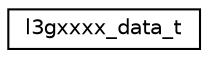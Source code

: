 digraph "Graphical Class Hierarchy"
{
 // LATEX_PDF_SIZE
  edge [fontname="Helvetica",fontsize="10",labelfontname="Helvetica",labelfontsize="10"];
  node [fontname="Helvetica",fontsize="10",shape=record];
  rankdir="LR";
  Node0 [label="l3gxxxx_data_t",height=0.2,width=0.4,color="black", fillcolor="white", style="filled",URL="$structl3gxxxx__data__t.html",tooltip="Angular rates in millidegrees per seconds (mdps)"];
}
